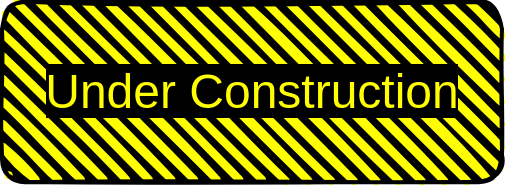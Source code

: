 <mxfile>
    <diagram id="tcTB38Ogr2vOJD7_yJBz" name="ページ1">
        <mxGraphModel dx="511" dy="660" grid="1" gridSize="10" guides="1" tooltips="1" connect="1" arrows="1" fold="1" page="1" pageScale="1" pageWidth="1169" pageHeight="827" math="0" shadow="0">
            <root>
                <mxCell id="0"/>
                <mxCell id="1" parent="0"/>
                <mxCell id="6" value="" style="group" vertex="1" connectable="0" parent="1">
                    <mxGeometry x="20" y="20" width="250" height="90" as="geometry"/>
                </mxCell>
                <mxCell id="5" value="" style="rounded=1;whiteSpace=wrap;html=1;fillColor=#000000;" vertex="1" parent="6">
                    <mxGeometry width="250" height="90" as="geometry"/>
                </mxCell>
                <mxCell id="3" value="&lt;font style=&quot;font-size: 24px ; background-color: rgb(0 , 0 , 0)&quot; color=&quot;#ffff00&quot;&gt;Under Construction&lt;/font&gt;" style="rounded=1;whiteSpace=wrap;html=1;strokeWidth=2;fillWeight=4;hachureGap=8;hachureAngle=45;sketch=1;fillColor=#FFFF00;" vertex="1" parent="6">
                    <mxGeometry width="250" height="90" as="geometry"/>
                </mxCell>
            </root>
        </mxGraphModel>
    </diagram>
</mxfile>